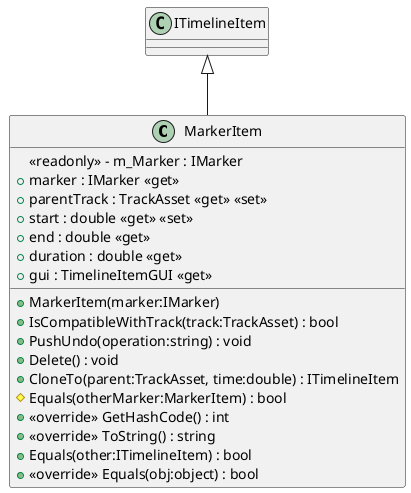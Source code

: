 @startuml
class MarkerItem {
    <<readonly>> - m_Marker : IMarker
    + marker : IMarker <<get>>
    + MarkerItem(marker:IMarker)
    + parentTrack : TrackAsset <<get>> <<set>>
    + start : double <<get>> <<set>>
    + end : double <<get>>
    + duration : double <<get>>
    + IsCompatibleWithTrack(track:TrackAsset) : bool
    + PushUndo(operation:string) : void
    + gui : TimelineItemGUI <<get>>
    + Delete() : void
    + CloneTo(parent:TrackAsset, time:double) : ITimelineItem
    # Equals(otherMarker:MarkerItem) : bool
    + <<override>> GetHashCode() : int
    + <<override>> ToString() : string
    + Equals(other:ITimelineItem) : bool
    + <<override>> Equals(obj:object) : bool
}
ITimelineItem <|-- MarkerItem
@enduml
